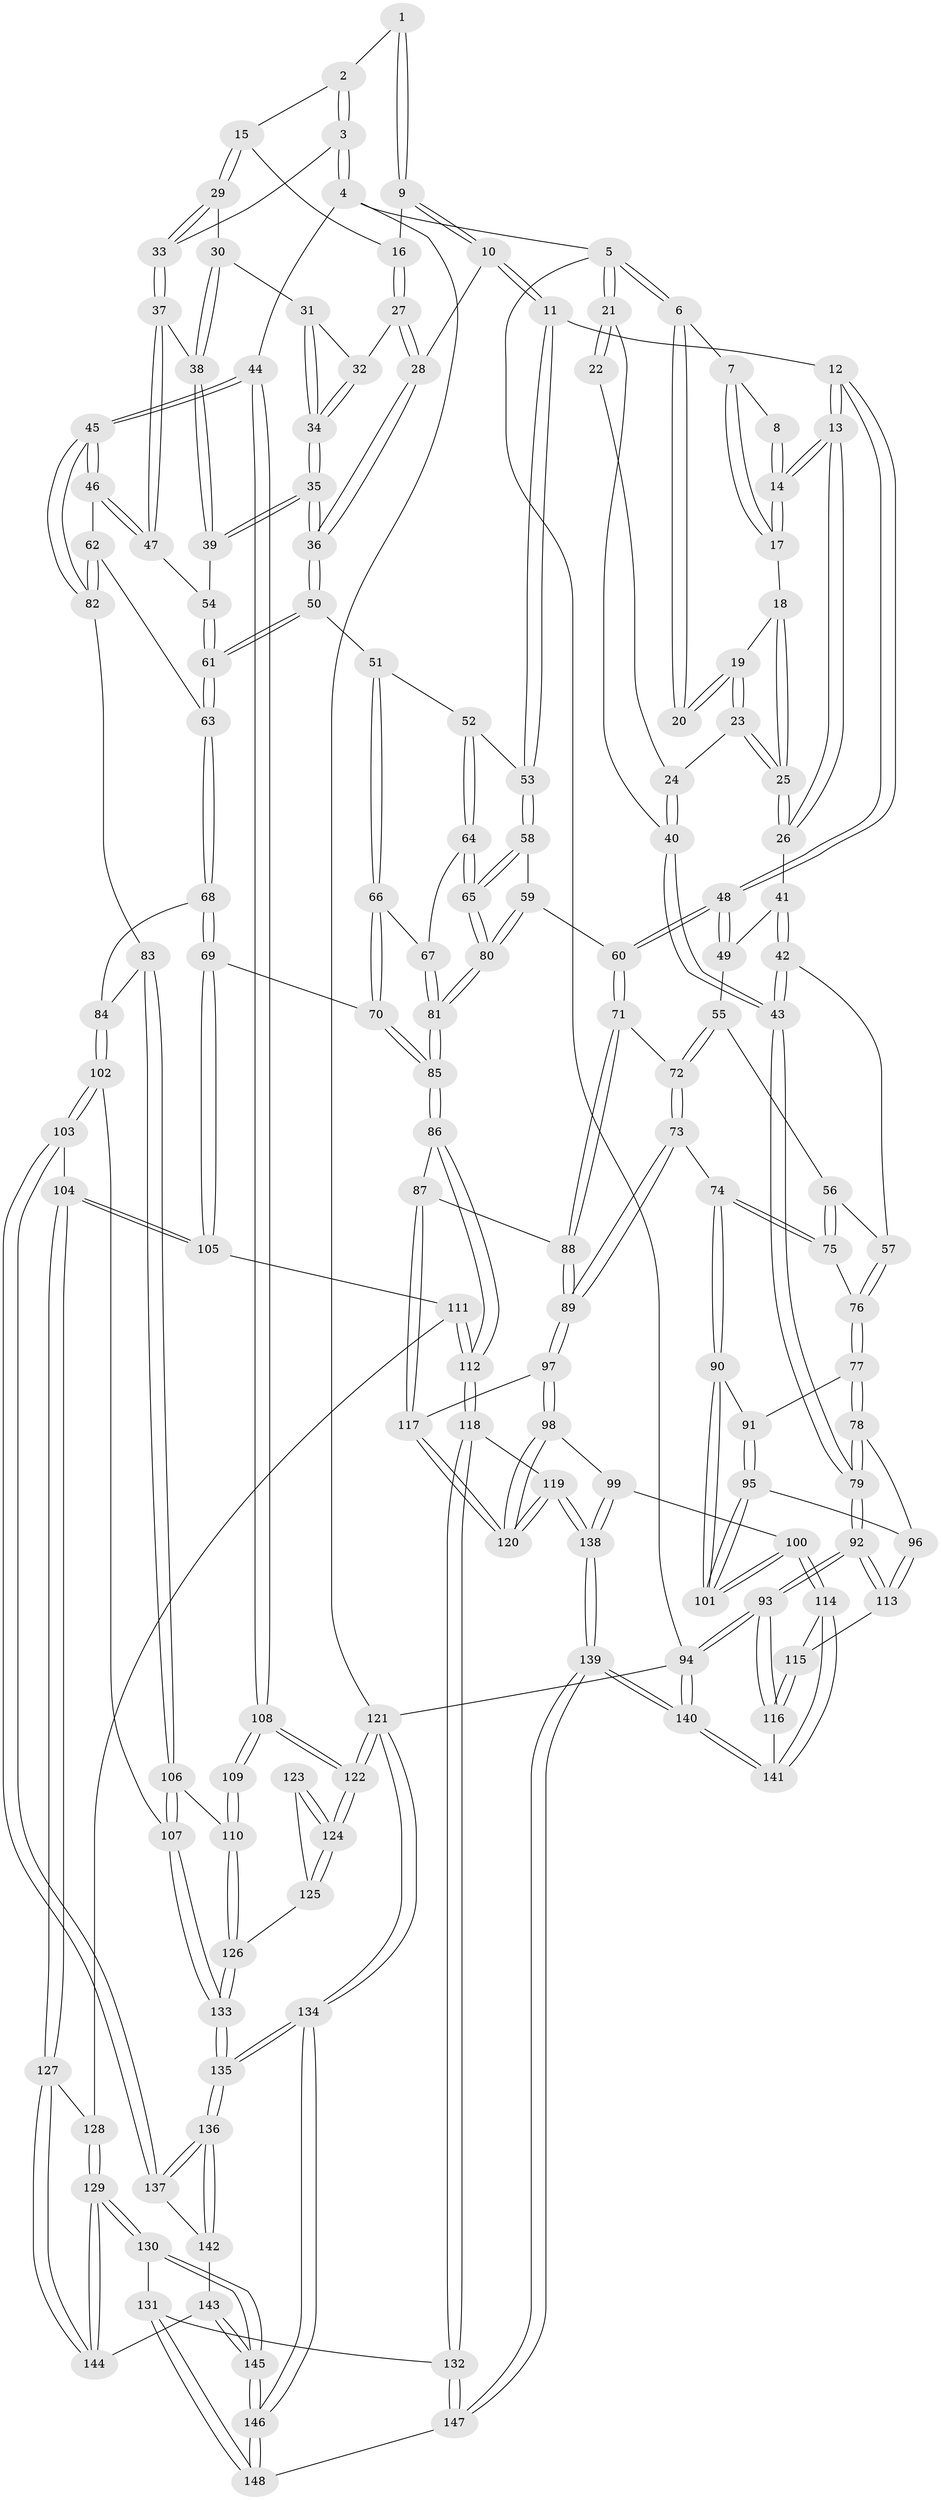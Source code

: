 // Generated by graph-tools (version 1.1) at 2025/17/03/09/25 04:17:17]
// undirected, 148 vertices, 367 edges
graph export_dot {
graph [start="1"]
  node [color=gray90,style=filled];
  1 [pos="+0.5430461221786753+0"];
  2 [pos="+0.620097018455226+0"];
  3 [pos="+1+0"];
  4 [pos="+1+0"];
  5 [pos="+0+0"];
  6 [pos="+0.06277716093410227+0"];
  7 [pos="+0.1245413918002385+0"];
  8 [pos="+0.4695357618474717+0"];
  9 [pos="+0.5422546936928349+0"];
  10 [pos="+0.4205368131181525+0.24094437527381016"];
  11 [pos="+0.40292136923935484+0.2466663789904818"];
  12 [pos="+0.3346393478118837+0.2409772215628595"];
  13 [pos="+0.3333137416403099+0.23976983425239828"];
  14 [pos="+0.3233804479570475+0.21496342378199174"];
  15 [pos="+0.7099678912017445+0.1503589731680438"];
  16 [pos="+0.6102813024283218+0.14420351549623375"];
  17 [pos="+0.21388914754411167+0.0772202876541584"];
  18 [pos="+0.17510540870483032+0.10430550780683244"];
  19 [pos="+0.0831273111692278+0.1439157808632782"];
  20 [pos="+0.06815978835633933+0.13575848735656879"];
  21 [pos="+0+0"];
  22 [pos="+0.039846174576712+0.13653027585452376"];
  23 [pos="+0.08346932358804139+0.22414230009878167"];
  24 [pos="+0.008243167248548407+0.224929761070541"];
  25 [pos="+0.09945279614258429+0.23365110549241544"];
  26 [pos="+0.1388016558246144+0.27483212938291696"];
  27 [pos="+0.570785938736971+0.18643117778342894"];
  28 [pos="+0.4503542339341573+0.24165612518218924"];
  29 [pos="+0.7388416248563333+0.16502788243655225"];
  30 [pos="+0.7256891959375837+0.18340670105109697"];
  31 [pos="+0.6671127157099015+0.2460357803682896"];
  32 [pos="+0.5839805844580085+0.20021184399840664"];
  33 [pos="+0.8370959876587615+0.16713005782168533"];
  34 [pos="+0.6445057381078444+0.2970401261589904"];
  35 [pos="+0.6380578422551799+0.357857503911344"];
  36 [pos="+0.635660209687928+0.3602328635669739"];
  37 [pos="+0.8563600830371865+0.2817593879740515"];
  38 [pos="+0.6954160625625444+0.3367554963160577"];
  39 [pos="+0.6819885018626559+0.34418300902891086"];
  40 [pos="+0+0.31813150797920275"];
  41 [pos="+0.1125902289374839+0.31885686941521496"];
  42 [pos="+0+0.39146995869351636"];
  43 [pos="+0+0.3380073159201381"];
  44 [pos="+1+0.4808405421936021"];
  45 [pos="+1+0.4760174589318321"];
  46 [pos="+1+0.4220417387437115"];
  47 [pos="+0.8793085789297342+0.31887139887707333"];
  48 [pos="+0.2796400860693011+0.42215752198669226"];
  49 [pos="+0.16010249780772412+0.39087010358399976"];
  50 [pos="+0.6346542418491556+0.3677489461155765"];
  51 [pos="+0.6166981040626802+0.39570546289467096"];
  52 [pos="+0.6009304875487584+0.40356403518183626"];
  53 [pos="+0.4515484774558962+0.36221801129075176"];
  54 [pos="+0.7794956243353731+0.40668061533307526"];
  55 [pos="+0.10055365015203119+0.4464547750193261"];
  56 [pos="+0.063871443047382+0.449781220032952"];
  57 [pos="+0.05161540221484839+0.4466411413270469"];
  58 [pos="+0.4699365551663507+0.4425979418128013"];
  59 [pos="+0.33324030136478533+0.45936456179463175"];
  60 [pos="+0.2806300388679983+0.44911532622294503"];
  61 [pos="+0.7473543160073549+0.4670044812978068"];
  62 [pos="+0.7723959776154303+0.48145558355003226"];
  63 [pos="+0.7511936203029997+0.4853825740482703"];
  64 [pos="+0.5268480703629725+0.4575494795374193"];
  65 [pos="+0.4893375130856788+0.46863379393448173"];
  66 [pos="+0.6402703591030642+0.5264960988739451"];
  67 [pos="+0.5865225609302741+0.5122836065992572"];
  68 [pos="+0.7244617983707607+0.5751378360857549"];
  69 [pos="+0.6873500716738115+0.5844307699561356"];
  70 [pos="+0.6740343770515576+0.5765345173894327"];
  71 [pos="+0.2739951077316168+0.46620219059761697"];
  72 [pos="+0.23223180296334983+0.5019383535664282"];
  73 [pos="+0.1909275409650223+0.5753914033549151"];
  74 [pos="+0.18369757923014313+0.5780273768751306"];
  75 [pos="+0.14282537711741897+0.5647321576709495"];
  76 [pos="+0.037402690623303765+0.5736922359344135"];
  77 [pos="+0.032348756197613494+0.5785777165429451"];
  78 [pos="+0.02402387793475104+0.5846092694214624"];
  79 [pos="+0+0.5926190288486037"];
  80 [pos="+0.47127445088962605+0.5452988873130171"];
  81 [pos="+0.4724782551649343+0.5744217976389651"];
  82 [pos="+0.9494362646281368+0.5604348260321913"];
  83 [pos="+0.8979286364022693+0.5916307521010546"];
  84 [pos="+0.7537607227487604+0.5893202708274968"];
  85 [pos="+0.47059669764038864+0.5940079600911344"];
  86 [pos="+0.45166515938398133+0.6265054157276223"];
  87 [pos="+0.4356485144316439+0.6265618522803098"];
  88 [pos="+0.3811576015047932+0.6147634820984164"];
  89 [pos="+0.27340054726449026+0.6658943905622332"];
  90 [pos="+0.17357024186840145+0.5942066334759103"];
  91 [pos="+0.09407860139311391+0.625091908169418"];
  92 [pos="+0+0.6606457527083522"];
  93 [pos="+0+0.8790563387548247"];
  94 [pos="+0+1"];
  95 [pos="+0.07503574255105476+0.664933786057595"];
  96 [pos="+0.05058538468826637+0.6620473395878734"];
  97 [pos="+0.27213345872584527+0.6729439649528546"];
  98 [pos="+0.18074588584749915+0.762061262785972"];
  99 [pos="+0.1685079475210206+0.7653711791337963"];
  100 [pos="+0.14879299258694936+0.760450421463314"];
  101 [pos="+0.13301819269529658+0.6914814184138764"];
  102 [pos="+0.7974579922035043+0.7578089315580342"];
  103 [pos="+0.7507511364331785+0.7801814588740114"];
  104 [pos="+0.7072873678063536+0.7777988032228286"];
  105 [pos="+0.6569625179235641+0.6614576933751101"];
  106 [pos="+0.8659024417764912+0.7502833769130036"];
  107 [pos="+0.8528292821786232+0.7623565224786996"];
  108 [pos="+1+0.6343766284474083"];
  109 [pos="+0.9044132742680103+0.7455315580284361"];
  110 [pos="+0.8735421390013476+0.7500305909016167"];
  111 [pos="+0.5333248975050344+0.7189289923794759"];
  112 [pos="+0.4984312163344861+0.7158145839373541"];
  113 [pos="+0.04523164216012589+0.6689203525457977"];
  114 [pos="+0.11723000561964375+0.7763979505892835"];
  115 [pos="+0.03804347903437424+0.6929223670724578"];
  116 [pos="+0+0.8033460841038734"];
  117 [pos="+0.3294865249857347+0.7635078718575132"];
  118 [pos="+0.4516385345059741+0.8218082660130303"];
  119 [pos="+0.34308780916463527+0.832403730203142"];
  120 [pos="+0.3387414337344781+0.8257045576215155"];
  121 [pos="+1+1"];
  122 [pos="+1+0.7744731735088224"];
  123 [pos="+0.9174674946680993+0.7524427344456475"];
  124 [pos="+1+0.7949216997350176"];
  125 [pos="+0.9910101598962409+0.8036103934207871"];
  126 [pos="+0.9738394984500206+0.8094206227183144"];
  127 [pos="+0.695592262598929+0.7870514921633779"];
  128 [pos="+0.5952690340394994+0.7765453414841721"];
  129 [pos="+0.5848444155875787+0.8658812642949485"];
  130 [pos="+0.5458733789619078+0.8995555788086549"];
  131 [pos="+0.5297072774253407+0.9006084414322633"];
  132 [pos="+0.4934311471777404+0.8823247693259055"];
  133 [pos="+0.8891251205069767+0.867533614006135"];
  134 [pos="+0.9527522535957388+1"];
  135 [pos="+0.8939076677691791+1"];
  136 [pos="+0.8620533136165536+1"];
  137 [pos="+0.7646334526180515+0.8470618865182505"];
  138 [pos="+0.24415345313161363+1"];
  139 [pos="+0.19022242050622679+1"];
  140 [pos="+0.12326904526000211+1"];
  141 [pos="+0.09917256416546519+0.7905164114228934"];
  142 [pos="+0.6982464972838449+0.8908216644807556"];
  143 [pos="+0.6784771036292463+0.8754686015468252"];
  144 [pos="+0.6689361392932097+0.849387650881167"];
  145 [pos="+0.6274839411893013+0.9570971366695842"];
  146 [pos="+0.8268437077678525+1"];
  147 [pos="+0.22604630579719884+1"];
  148 [pos="+0.511216948656005+1"];
  1 -- 2;
  1 -- 9;
  1 -- 9;
  2 -- 3;
  2 -- 3;
  2 -- 15;
  3 -- 4;
  3 -- 4;
  3 -- 33;
  4 -- 5;
  4 -- 44;
  4 -- 121;
  5 -- 6;
  5 -- 6;
  5 -- 21;
  5 -- 21;
  5 -- 94;
  6 -- 7;
  6 -- 20;
  6 -- 20;
  7 -- 8;
  7 -- 17;
  7 -- 17;
  8 -- 14;
  8 -- 14;
  9 -- 10;
  9 -- 10;
  9 -- 16;
  10 -- 11;
  10 -- 11;
  10 -- 28;
  11 -- 12;
  11 -- 53;
  11 -- 53;
  12 -- 13;
  12 -- 13;
  12 -- 48;
  12 -- 48;
  13 -- 14;
  13 -- 14;
  13 -- 26;
  13 -- 26;
  14 -- 17;
  14 -- 17;
  15 -- 16;
  15 -- 29;
  15 -- 29;
  16 -- 27;
  16 -- 27;
  17 -- 18;
  18 -- 19;
  18 -- 25;
  18 -- 25;
  19 -- 20;
  19 -- 20;
  19 -- 23;
  19 -- 23;
  21 -- 22;
  21 -- 22;
  21 -- 40;
  22 -- 24;
  23 -- 24;
  23 -- 25;
  23 -- 25;
  24 -- 40;
  24 -- 40;
  25 -- 26;
  25 -- 26;
  26 -- 41;
  27 -- 28;
  27 -- 28;
  27 -- 32;
  28 -- 36;
  28 -- 36;
  29 -- 30;
  29 -- 33;
  29 -- 33;
  30 -- 31;
  30 -- 38;
  30 -- 38;
  31 -- 32;
  31 -- 34;
  31 -- 34;
  32 -- 34;
  32 -- 34;
  33 -- 37;
  33 -- 37;
  34 -- 35;
  34 -- 35;
  35 -- 36;
  35 -- 36;
  35 -- 39;
  35 -- 39;
  36 -- 50;
  36 -- 50;
  37 -- 38;
  37 -- 47;
  37 -- 47;
  38 -- 39;
  38 -- 39;
  39 -- 54;
  40 -- 43;
  40 -- 43;
  41 -- 42;
  41 -- 42;
  41 -- 49;
  42 -- 43;
  42 -- 43;
  42 -- 57;
  43 -- 79;
  43 -- 79;
  44 -- 45;
  44 -- 45;
  44 -- 108;
  44 -- 108;
  45 -- 46;
  45 -- 46;
  45 -- 82;
  45 -- 82;
  46 -- 47;
  46 -- 47;
  46 -- 62;
  47 -- 54;
  48 -- 49;
  48 -- 49;
  48 -- 60;
  48 -- 60;
  49 -- 55;
  50 -- 51;
  50 -- 61;
  50 -- 61;
  51 -- 52;
  51 -- 66;
  51 -- 66;
  52 -- 53;
  52 -- 64;
  52 -- 64;
  53 -- 58;
  53 -- 58;
  54 -- 61;
  54 -- 61;
  55 -- 56;
  55 -- 72;
  55 -- 72;
  56 -- 57;
  56 -- 75;
  56 -- 75;
  57 -- 76;
  57 -- 76;
  58 -- 59;
  58 -- 65;
  58 -- 65;
  59 -- 60;
  59 -- 80;
  59 -- 80;
  60 -- 71;
  60 -- 71;
  61 -- 63;
  61 -- 63;
  62 -- 63;
  62 -- 82;
  62 -- 82;
  63 -- 68;
  63 -- 68;
  64 -- 65;
  64 -- 65;
  64 -- 67;
  65 -- 80;
  65 -- 80;
  66 -- 67;
  66 -- 70;
  66 -- 70;
  67 -- 81;
  67 -- 81;
  68 -- 69;
  68 -- 69;
  68 -- 84;
  69 -- 70;
  69 -- 105;
  69 -- 105;
  70 -- 85;
  70 -- 85;
  71 -- 72;
  71 -- 88;
  71 -- 88;
  72 -- 73;
  72 -- 73;
  73 -- 74;
  73 -- 89;
  73 -- 89;
  74 -- 75;
  74 -- 75;
  74 -- 90;
  74 -- 90;
  75 -- 76;
  76 -- 77;
  76 -- 77;
  77 -- 78;
  77 -- 78;
  77 -- 91;
  78 -- 79;
  78 -- 79;
  78 -- 96;
  79 -- 92;
  79 -- 92;
  80 -- 81;
  80 -- 81;
  81 -- 85;
  81 -- 85;
  82 -- 83;
  83 -- 84;
  83 -- 106;
  83 -- 106;
  84 -- 102;
  84 -- 102;
  85 -- 86;
  85 -- 86;
  86 -- 87;
  86 -- 112;
  86 -- 112;
  87 -- 88;
  87 -- 117;
  87 -- 117;
  88 -- 89;
  88 -- 89;
  89 -- 97;
  89 -- 97;
  90 -- 91;
  90 -- 101;
  90 -- 101;
  91 -- 95;
  91 -- 95;
  92 -- 93;
  92 -- 93;
  92 -- 113;
  92 -- 113;
  93 -- 94;
  93 -- 94;
  93 -- 116;
  93 -- 116;
  94 -- 140;
  94 -- 140;
  94 -- 121;
  95 -- 96;
  95 -- 101;
  95 -- 101;
  96 -- 113;
  96 -- 113;
  97 -- 98;
  97 -- 98;
  97 -- 117;
  98 -- 99;
  98 -- 120;
  98 -- 120;
  99 -- 100;
  99 -- 138;
  99 -- 138;
  100 -- 101;
  100 -- 101;
  100 -- 114;
  100 -- 114;
  102 -- 103;
  102 -- 103;
  102 -- 107;
  103 -- 104;
  103 -- 137;
  103 -- 137;
  104 -- 105;
  104 -- 105;
  104 -- 127;
  104 -- 127;
  105 -- 111;
  106 -- 107;
  106 -- 107;
  106 -- 110;
  107 -- 133;
  107 -- 133;
  108 -- 109;
  108 -- 109;
  108 -- 122;
  108 -- 122;
  109 -- 110;
  109 -- 110;
  110 -- 126;
  110 -- 126;
  111 -- 112;
  111 -- 112;
  111 -- 128;
  112 -- 118;
  112 -- 118;
  113 -- 115;
  114 -- 115;
  114 -- 141;
  114 -- 141;
  115 -- 116;
  115 -- 116;
  116 -- 141;
  117 -- 120;
  117 -- 120;
  118 -- 119;
  118 -- 132;
  118 -- 132;
  119 -- 120;
  119 -- 120;
  119 -- 138;
  119 -- 138;
  121 -- 122;
  121 -- 122;
  121 -- 134;
  121 -- 134;
  122 -- 124;
  122 -- 124;
  123 -- 124;
  123 -- 124;
  123 -- 125;
  124 -- 125;
  124 -- 125;
  125 -- 126;
  126 -- 133;
  126 -- 133;
  127 -- 128;
  127 -- 144;
  127 -- 144;
  128 -- 129;
  128 -- 129;
  129 -- 130;
  129 -- 130;
  129 -- 144;
  129 -- 144;
  130 -- 131;
  130 -- 145;
  130 -- 145;
  131 -- 132;
  131 -- 148;
  131 -- 148;
  132 -- 147;
  132 -- 147;
  133 -- 135;
  133 -- 135;
  134 -- 135;
  134 -- 135;
  134 -- 146;
  134 -- 146;
  135 -- 136;
  135 -- 136;
  136 -- 137;
  136 -- 137;
  136 -- 142;
  136 -- 142;
  137 -- 142;
  138 -- 139;
  138 -- 139;
  139 -- 140;
  139 -- 140;
  139 -- 147;
  139 -- 147;
  140 -- 141;
  140 -- 141;
  142 -- 143;
  143 -- 144;
  143 -- 145;
  143 -- 145;
  145 -- 146;
  145 -- 146;
  146 -- 148;
  146 -- 148;
  147 -- 148;
}
